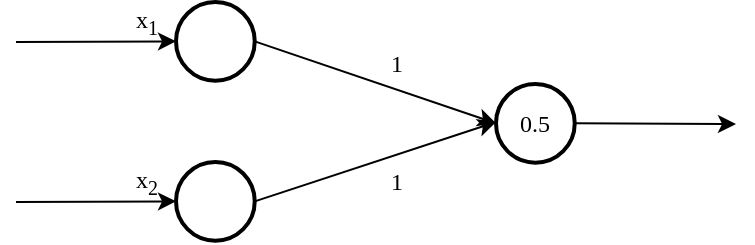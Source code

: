 <mxfile version="13.7.3" type="device"><diagram id="-zpN3hUKjRR49N10M13l" name="Страница 1"><mxGraphModel dx="1679" dy="504" grid="1" gridSize="10" guides="1" tooltips="1" connect="1" arrows="1" fold="1" page="1" pageScale="1" pageWidth="827" pageHeight="1169" math="0" shadow="0"><root><mxCell id="0"/><mxCell id="1" parent="0"/><mxCell id="mloWR5S7rK3aJe2kivwo-4" style="rounded=0;orthogonalLoop=1;jettySize=auto;html=1;exitX=1;exitY=0.5;exitDx=0;exitDy=0;exitPerimeter=0;entryX=0;entryY=0.5;entryDx=0;entryDy=0;entryPerimeter=0;fontFamily=Times New Roman;" parent="1" source="mloWR5S7rK3aJe2kivwo-1" target="mloWR5S7rK3aJe2kivwo-3" edge="1"><mxGeometry relative="1" as="geometry"/></mxCell><mxCell id="mloWR5S7rK3aJe2kivwo-7" style="edgeStyle=none;rounded=0;orthogonalLoop=1;jettySize=auto;html=1;exitX=0;exitY=0.5;exitDx=0;exitDy=0;exitPerimeter=0;startArrow=classic;startFill=1;endArrow=none;endFill=0;fontFamily=Times New Roman;" parent="1" source="mloWR5S7rK3aJe2kivwo-1" edge="1"><mxGeometry relative="1" as="geometry"><mxPoint y="100" as="targetPoint"/></mxGeometry></mxCell><mxCell id="mloWR5S7rK3aJe2kivwo-1" value="" style="strokeWidth=2;html=1;shape=mxgraph.flowchart.start_2;whiteSpace=wrap;fontFamily=Times New Roman;" parent="1" vertex="1"><mxGeometry x="80" y="80" width="39.37" height="39.37" as="geometry"/></mxCell><mxCell id="mloWR5S7rK3aJe2kivwo-5" style="edgeStyle=none;rounded=0;orthogonalLoop=1;jettySize=auto;html=1;exitX=1;exitY=0.5;exitDx=0;exitDy=0;exitPerimeter=0;fontFamily=Times New Roman;" parent="1" source="mloWR5S7rK3aJe2kivwo-2" edge="1"><mxGeometry relative="1" as="geometry"><mxPoint x="240" y="140" as="targetPoint"/></mxGeometry></mxCell><mxCell id="mloWR5S7rK3aJe2kivwo-8" style="edgeStyle=none;rounded=0;orthogonalLoop=1;jettySize=auto;html=1;exitX=0;exitY=0.5;exitDx=0;exitDy=0;exitPerimeter=0;startArrow=classic;startFill=1;endArrow=none;endFill=0;fontFamily=Times New Roman;" parent="1" source="mloWR5S7rK3aJe2kivwo-2" edge="1"><mxGeometry relative="1" as="geometry"><mxPoint y="180" as="targetPoint"/></mxGeometry></mxCell><mxCell id="mloWR5S7rK3aJe2kivwo-2" value="" style="strokeWidth=2;html=1;shape=mxgraph.flowchart.start_2;whiteSpace=wrap;fontFamily=Times New Roman;" parent="1" vertex="1"><mxGeometry x="80" y="160" width="39.37" height="39.37" as="geometry"/></mxCell><mxCell id="mloWR5S7rK3aJe2kivwo-6" style="edgeStyle=none;rounded=0;orthogonalLoop=1;jettySize=auto;html=1;exitX=1;exitY=0.5;exitDx=0;exitDy=0;exitPerimeter=0;fontFamily=Times New Roman;" parent="1" source="mloWR5S7rK3aJe2kivwo-3" edge="1"><mxGeometry relative="1" as="geometry"><mxPoint x="360" y="141" as="targetPoint"/></mxGeometry></mxCell><mxCell id="mloWR5S7rK3aJe2kivwo-3" value="0.5" style="strokeWidth=2;html=1;shape=mxgraph.flowchart.start_2;whiteSpace=wrap;fontFamily=Times New Roman;" parent="1" vertex="1"><mxGeometry x="240" y="121" width="39.37" height="39.37" as="geometry"/></mxCell><mxCell id="mloWR5S7rK3aJe2kivwo-9" value="x&lt;sub&gt;1&lt;/sub&gt;" style="text;html=1;align=center;verticalAlign=middle;resizable=0;points=[];autosize=1;fontFamily=Times New Roman;" parent="1" vertex="1"><mxGeometry x="50" y="80" width="30" height="20" as="geometry"/></mxCell><mxCell id="mloWR5S7rK3aJe2kivwo-10" value="x&lt;sub&gt;2&lt;/sub&gt;" style="text;html=1;align=center;verticalAlign=middle;resizable=0;points=[];autosize=1;fontFamily=Times New Roman;" parent="1" vertex="1"><mxGeometry x="50" y="160" width="30" height="20" as="geometry"/></mxCell><mxCell id="mloWR5S7rK3aJe2kivwo-11" value="1" style="text;html=1;align=center;verticalAlign=middle;resizable=0;points=[];autosize=1;fontFamily=Times New Roman;" parent="1" vertex="1"><mxGeometry x="180" y="101" width="20" height="20" as="geometry"/></mxCell><mxCell id="mloWR5S7rK3aJe2kivwo-12" value="1" style="text;html=1;align=center;verticalAlign=middle;resizable=0;points=[];autosize=1;fontFamily=Times New Roman;" parent="1" vertex="1"><mxGeometry x="180" y="160" width="20" height="20" as="geometry"/></mxCell></root></mxGraphModel></diagram></mxfile>